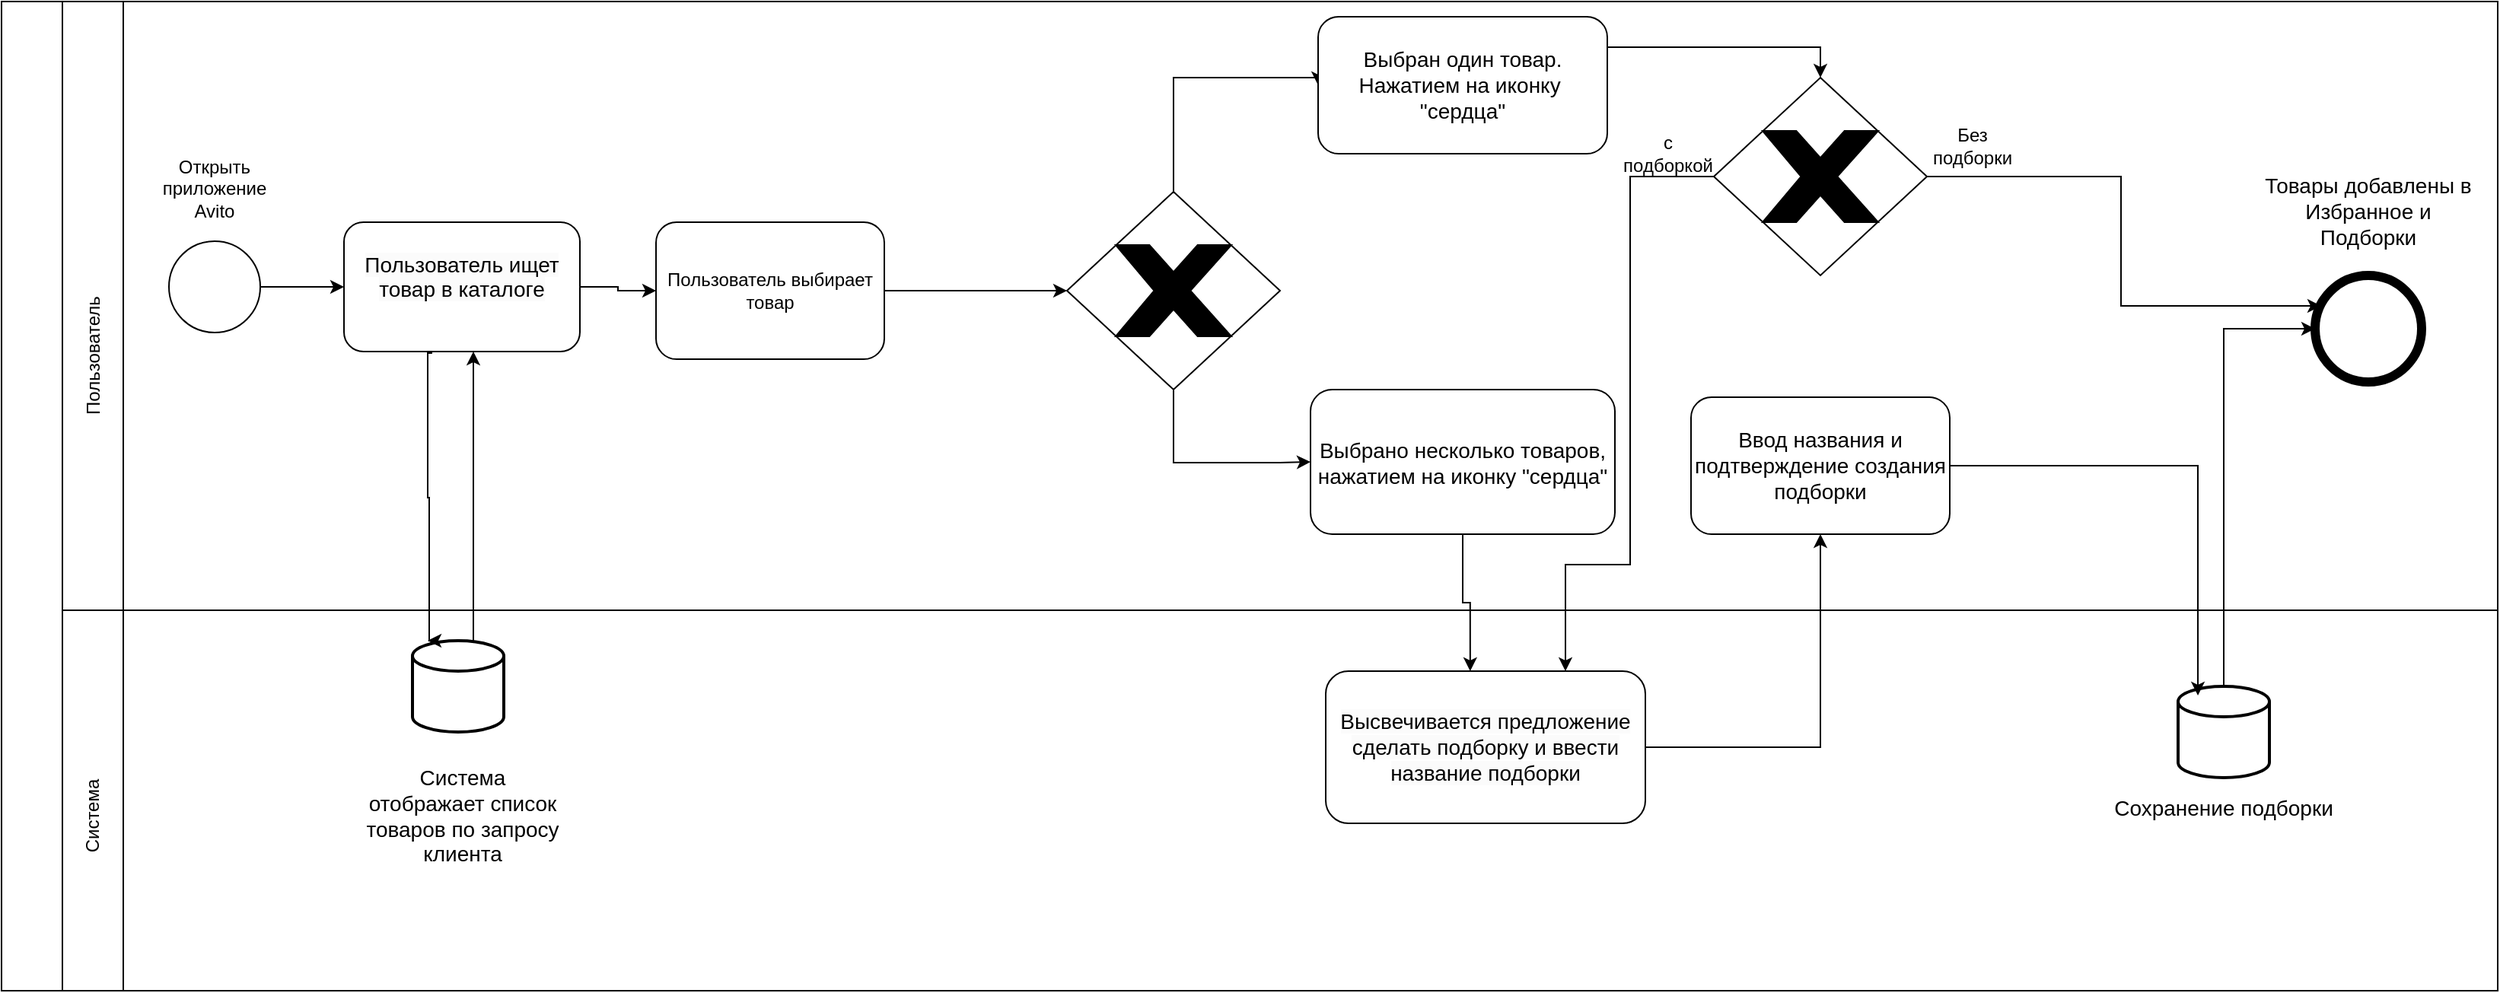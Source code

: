 <mxfile version="24.8.3">
  <diagram name="Страница — 1" id="_qPjMUOOF6_wMfZcRYW1">
    <mxGraphModel dx="2207" dy="3085" grid="1" gridSize="10" guides="1" tooltips="1" connect="1" arrows="1" fold="1" page="1" pageScale="1" pageWidth="827" pageHeight="1169" math="0" shadow="0">
      <root>
        <mxCell id="0" />
        <mxCell id="1" parent="0" />
        <mxCell id="Z16cuhK9gFdG_6a_ukni-32" value="" style="rounded=0;whiteSpace=wrap;html=1;" vertex="1" parent="1">
          <mxGeometry y="-1060" width="1560" height="250" as="geometry" />
        </mxCell>
        <mxCell id="Z16cuhK9gFdG_6a_ukni-33" value="" style="rounded=0;whiteSpace=wrap;html=1;imageAspect=1;" vertex="1" parent="1">
          <mxGeometry y="-1460" width="1560" height="400" as="geometry" />
        </mxCell>
        <mxCell id="Z16cuhK9gFdG_6a_ukni-48" value="" style="edgeStyle=orthogonalEdgeStyle;rounded=0;orthogonalLoop=1;jettySize=auto;html=1;" edge="1" parent="1" source="Z16cuhK9gFdG_6a_ukni-1" target="Z16cuhK9gFdG_6a_ukni-42">
          <mxGeometry relative="1" as="geometry" />
        </mxCell>
        <mxCell id="Z16cuhK9gFdG_6a_ukni-1" value="" style="ellipse;whiteSpace=wrap;html=1;aspect=fixed;" vertex="1" parent="1">
          <mxGeometry x="30" y="-1302.5" width="60" height="60" as="geometry" />
        </mxCell>
        <mxCell id="Z16cuhK9gFdG_6a_ukni-55" style="edgeStyle=orthogonalEdgeStyle;rounded=0;orthogonalLoop=1;jettySize=auto;html=1;entryX=0;entryY=0.5;entryDx=0;entryDy=0;exitX=0.5;exitY=0;exitDx=0;exitDy=0;" edge="1" parent="1" source="Z16cuhK9gFdG_6a_ukni-2" target="Z16cuhK9gFdG_6a_ukni-53">
          <mxGeometry relative="1" as="geometry">
            <Array as="points">
              <mxPoint x="690" y="-1410" />
            </Array>
          </mxGeometry>
        </mxCell>
        <mxCell id="Z16cuhK9gFdG_6a_ukni-57" style="edgeStyle=orthogonalEdgeStyle;rounded=0;orthogonalLoop=1;jettySize=auto;html=1;entryX=0;entryY=0.5;entryDx=0;entryDy=0;exitX=0.5;exitY=1;exitDx=0;exitDy=0;" edge="1" parent="1" source="Z16cuhK9gFdG_6a_ukni-2" target="Z16cuhK9gFdG_6a_ukni-56">
          <mxGeometry relative="1" as="geometry">
            <Array as="points">
              <mxPoint x="690" y="-1157" />
              <mxPoint x="760" y="-1157" />
            </Array>
          </mxGeometry>
        </mxCell>
        <mxCell id="Z16cuhK9gFdG_6a_ukni-2" value="" style="rhombus;whiteSpace=wrap;html=1;" vertex="1" parent="1">
          <mxGeometry x="620" y="-1335" width="140" height="130" as="geometry" />
        </mxCell>
        <mxCell id="Z16cuhK9gFdG_6a_ukni-5" value="" style="verticalLabelPosition=bottom;verticalAlign=top;html=1;shape=mxgraph.basic.x;fillColor=#000000;" vertex="1" parent="1">
          <mxGeometry x="652" y="-1300" width="76" height="60" as="geometry" />
        </mxCell>
        <mxCell id="Z16cuhK9gFdG_6a_ukni-10" style="edgeStyle=orthogonalEdgeStyle;rounded=0;orthogonalLoop=1;jettySize=auto;html=1;entryX=0;entryY=0.5;entryDx=0;entryDy=0;" edge="1" parent="1" source="Z16cuhK9gFdG_6a_ukni-7" target="Z16cuhK9gFdG_6a_ukni-2">
          <mxGeometry relative="1" as="geometry" />
        </mxCell>
        <mxCell id="Z16cuhK9gFdG_6a_ukni-7" value="Пользователь выбирает товар" style="rounded=1;whiteSpace=wrap;html=1;" vertex="1" parent="1">
          <mxGeometry x="350" y="-1315" width="150" height="90" as="geometry" />
        </mxCell>
        <mxCell id="Z16cuhK9gFdG_6a_ukni-21" value="" style="ellipse;whiteSpace=wrap;html=1;aspect=fixed;strokeWidth=6;" vertex="1" parent="1">
          <mxGeometry x="1440" y="-1280" width="70" height="70" as="geometry" />
        </mxCell>
        <mxCell id="Z16cuhK9gFdG_6a_ukni-34" value="" style="rounded=0;whiteSpace=wrap;html=1;" vertex="1" parent="1">
          <mxGeometry x="-40" y="-1460" width="40" height="400" as="geometry" />
        </mxCell>
        <mxCell id="Z16cuhK9gFdG_6a_ukni-35" value="" style="rounded=0;whiteSpace=wrap;html=1;" vertex="1" parent="1">
          <mxGeometry x="-40" y="-1060" width="40" height="250" as="geometry" />
        </mxCell>
        <mxCell id="Z16cuhK9gFdG_6a_ukni-36" value="Система" style="text;html=1;align=center;verticalAlign=middle;whiteSpace=wrap;rounded=0;rotation=270;" vertex="1" parent="1">
          <mxGeometry x="-50" y="-940" width="60" height="30" as="geometry" />
        </mxCell>
        <mxCell id="Z16cuhK9gFdG_6a_ukni-37" value="Пользователь" style="text;html=1;align=center;verticalAlign=middle;whiteSpace=wrap;rounded=0;rotation=270;" vertex="1" parent="1">
          <mxGeometry x="-65" y="-1242.5" width="90" height="30" as="geometry" />
        </mxCell>
        <mxCell id="Z16cuhK9gFdG_6a_ukni-46" style="edgeStyle=orthogonalEdgeStyle;rounded=0;orthogonalLoop=1;jettySize=auto;html=1;" edge="1" parent="1" source="Z16cuhK9gFdG_6a_ukni-39" target="Z16cuhK9gFdG_6a_ukni-42">
          <mxGeometry relative="1" as="geometry">
            <Array as="points">
              <mxPoint x="230" y="-1180" />
              <mxPoint x="230" y="-1180" />
            </Array>
          </mxGeometry>
        </mxCell>
        <mxCell id="Z16cuhK9gFdG_6a_ukni-39" value="" style="strokeWidth=2;html=1;shape=mxgraph.flowchart.database;whiteSpace=wrap;" vertex="1" parent="1">
          <mxGeometry x="190" y="-1040" width="60" height="60" as="geometry" />
        </mxCell>
        <mxCell id="Z16cuhK9gFdG_6a_ukni-40" value="&lt;span style=&quot;font-size: 14px; text-align: left;&quot;&gt;Система отображает список товаров по запросу клиента&lt;/span&gt;" style="text;html=1;align=center;verticalAlign=middle;whiteSpace=wrap;rounded=0;" vertex="1" parent="1">
          <mxGeometry x="157.5" y="-980" width="130" height="110" as="geometry" />
        </mxCell>
        <mxCell id="Z16cuhK9gFdG_6a_ukni-50" value="" style="edgeStyle=orthogonalEdgeStyle;rounded=0;orthogonalLoop=1;jettySize=auto;html=1;" edge="1" parent="1" source="Z16cuhK9gFdG_6a_ukni-42" target="Z16cuhK9gFdG_6a_ukni-7">
          <mxGeometry relative="1" as="geometry" />
        </mxCell>
        <mxCell id="Z16cuhK9gFdG_6a_ukni-42" value="&#xa;&lt;span style=&quot;color: rgb(0, 0, 0); font-family: Helvetica; font-size: 14px; font-style: normal; font-variant-ligatures: normal; font-variant-caps: normal; font-weight: 400; letter-spacing: normal; orphans: 2; text-align: left; text-indent: 0px; text-transform: none; widows: 2; word-spacing: 0px; -webkit-text-stroke-width: 0px; white-space: normal; background-color: rgb(251, 251, 251); text-decoration-thickness: initial; text-decoration-style: initial; text-decoration-color: initial; display: inline !important; float: none;&quot;&gt;Пользователь ищет товар в каталоге&lt;/span&gt;&#xa;&#xa;" style="rounded=1;whiteSpace=wrap;html=1;" vertex="1" parent="1">
          <mxGeometry x="145" y="-1315" width="155" height="85" as="geometry" />
        </mxCell>
        <mxCell id="Z16cuhK9gFdG_6a_ukni-43" style="edgeStyle=orthogonalEdgeStyle;rounded=0;orthogonalLoop=1;jettySize=auto;html=1;entryX=0.5;entryY=0;entryDx=0;entryDy=0;entryPerimeter=0;" edge="1" parent="1">
          <mxGeometry relative="1" as="geometry">
            <mxPoint x="202.5" y="-1230" as="sourcePoint" />
            <mxPoint x="200" y="-1040" as="targetPoint" />
            <Array as="points">
              <mxPoint x="203" y="-1229" />
              <mxPoint x="200" y="-1229" />
              <mxPoint x="200" y="-1134" />
              <mxPoint x="201" y="-1134" />
            </Array>
          </mxGeometry>
        </mxCell>
        <mxCell id="Z16cuhK9gFdG_6a_ukni-49" value="Открыть приложение Avito" style="text;html=1;align=center;verticalAlign=middle;whiteSpace=wrap;rounded=0;" vertex="1" parent="1">
          <mxGeometry x="15" y="-1360" width="90" height="45" as="geometry" />
        </mxCell>
        <mxCell id="Z16cuhK9gFdG_6a_ukni-79" style="edgeStyle=orthogonalEdgeStyle;rounded=0;orthogonalLoop=1;jettySize=auto;html=1;entryX=0.5;entryY=0;entryDx=0;entryDy=0;" edge="1" parent="1" source="Z16cuhK9gFdG_6a_ukni-53" target="Z16cuhK9gFdG_6a_ukni-77">
          <mxGeometry relative="1" as="geometry">
            <Array as="points">
              <mxPoint x="1115" y="-1430" />
            </Array>
          </mxGeometry>
        </mxCell>
        <mxCell id="Z16cuhK9gFdG_6a_ukni-53" value="&lt;br&gt;&lt;span style=&quot;forced-color-adjust: none; color: rgb(0, 0, 0); font-family: Helvetica; font-size: 14px; font-style: normal; font-variant-ligatures: normal; font-variant-caps: normal; font-weight: 400; letter-spacing: normal; orphans: 2; text-align: left; text-indent: 0px; text-transform: none; widows: 2; word-spacing: 0px; -webkit-text-stroke-width: 0px; white-space: normal; background-color: initial; text-decoration-thickness: initial; text-decoration-style: initial; text-decoration-color: initial;&quot;&gt;Выбран один товар. Нажатием на иконку&amp;nbsp; &quot;сердца&quot;&lt;/span&gt;&lt;div&gt;&lt;br&gt;&lt;/div&gt;" style="rounded=1;whiteSpace=wrap;html=1;" vertex="1" parent="1">
          <mxGeometry x="785" y="-1450" width="190" height="90" as="geometry" />
        </mxCell>
        <mxCell id="Z16cuhK9gFdG_6a_ukni-60" style="edgeStyle=orthogonalEdgeStyle;rounded=0;orthogonalLoop=1;jettySize=auto;html=1;entryX=0.452;entryY=0;entryDx=0;entryDy=0;entryPerimeter=0;" edge="1" parent="1" source="Z16cuhK9gFdG_6a_ukni-56" target="Z16cuhK9gFdG_6a_ukni-58">
          <mxGeometry relative="1" as="geometry" />
        </mxCell>
        <mxCell id="Z16cuhK9gFdG_6a_ukni-56" value="&lt;span style=&quot;font-size: 14px; text-align: left; background-color: initial;&quot;&gt;Выбрано несколько товаров, нажатием на иконку&amp;nbsp;&lt;/span&gt;&lt;span style=&quot;font-size: 14px; text-align: left;&quot;&gt;&quot;сердца&quot;&lt;/span&gt;" style="rounded=1;whiteSpace=wrap;html=1;" vertex="1" parent="1">
          <mxGeometry x="780" y="-1205" width="200" height="95" as="geometry" />
        </mxCell>
        <mxCell id="Z16cuhK9gFdG_6a_ukni-62" style="edgeStyle=orthogonalEdgeStyle;rounded=0;orthogonalLoop=1;jettySize=auto;html=1;" edge="1" parent="1" source="Z16cuhK9gFdG_6a_ukni-58" target="Z16cuhK9gFdG_6a_ukni-61">
          <mxGeometry relative="1" as="geometry" />
        </mxCell>
        <mxCell id="Z16cuhK9gFdG_6a_ukni-58" value="&lt;br&gt;&lt;span style=&quot;color: rgb(0, 0, 0); font-family: Helvetica; font-size: 14px; font-style: normal; font-variant-ligatures: normal; font-variant-caps: normal; font-weight: 400; letter-spacing: normal; orphans: 2; text-align: left; text-indent: 0px; text-transform: none; widows: 2; word-spacing: 0px; -webkit-text-stroke-width: 0px; white-space: normal; background-color: rgb(251, 251, 251); text-decoration-thickness: initial; text-decoration-style: initial; text-decoration-color: initial; display: inline !important; float: none;&quot;&gt;Высвечивается предложение сделать подборку и ввести название подборки&lt;/span&gt;&lt;div&gt;&lt;br&gt;&lt;/div&gt;" style="rounded=1;whiteSpace=wrap;html=1;" vertex="1" parent="1">
          <mxGeometry x="790" y="-1020" width="210" height="100" as="geometry" />
        </mxCell>
        <mxCell id="Z16cuhK9gFdG_6a_ukni-61" value="&lt;span style=&quot;font-size: 14px; text-align: left;&quot;&gt;Ввод названия и подтверждение создания подборки&lt;/span&gt;" style="rounded=1;whiteSpace=wrap;html=1;" vertex="1" parent="1">
          <mxGeometry x="1030" y="-1200" width="170" height="90" as="geometry" />
        </mxCell>
        <mxCell id="Z16cuhK9gFdG_6a_ukni-69" style="edgeStyle=orthogonalEdgeStyle;rounded=0;orthogonalLoop=1;jettySize=auto;html=1;entryX=0;entryY=0.5;entryDx=0;entryDy=0;" edge="1" parent="1" source="Z16cuhK9gFdG_6a_ukni-64" target="Z16cuhK9gFdG_6a_ukni-21">
          <mxGeometry relative="1" as="geometry">
            <Array as="points">
              <mxPoint x="1380" y="-1245" />
            </Array>
          </mxGeometry>
        </mxCell>
        <mxCell id="Z16cuhK9gFdG_6a_ukni-64" value="" style="strokeWidth=2;html=1;shape=mxgraph.flowchart.database;whiteSpace=wrap;" vertex="1" parent="1">
          <mxGeometry x="1350" y="-1010" width="60" height="60" as="geometry" />
        </mxCell>
        <mxCell id="Z16cuhK9gFdG_6a_ukni-65" style="edgeStyle=orthogonalEdgeStyle;rounded=0;orthogonalLoop=1;jettySize=auto;html=1;entryX=0.217;entryY=0.1;entryDx=0;entryDy=0;entryPerimeter=0;" edge="1" parent="1" source="Z16cuhK9gFdG_6a_ukni-61" target="Z16cuhK9gFdG_6a_ukni-64">
          <mxGeometry relative="1" as="geometry" />
        </mxCell>
        <mxCell id="Z16cuhK9gFdG_6a_ukni-66" value="&lt;span style=&quot;font-size: 14px; text-align: left;&quot;&gt;Сохранение подборки&lt;/span&gt;" style="text;html=1;align=center;verticalAlign=middle;whiteSpace=wrap;rounded=0;" vertex="1" parent="1">
          <mxGeometry x="1305" y="-950" width="150" height="40" as="geometry" />
        </mxCell>
        <mxCell id="Z16cuhK9gFdG_6a_ukni-68" value="&lt;div style=&quot;&quot;&gt;&lt;span style=&quot;background-color: initial; font-size: 14px;&quot;&gt;Товары добавлены в Избранное и Подборки&lt;/span&gt;&lt;/div&gt;" style="text;html=1;align=center;verticalAlign=middle;whiteSpace=wrap;rounded=0;" vertex="1" parent="1">
          <mxGeometry x="1405" y="-1360" width="140" height="75" as="geometry" />
        </mxCell>
        <mxCell id="Z16cuhK9gFdG_6a_ukni-76" value="" style="rounded=0;whiteSpace=wrap;html=1;" vertex="1" parent="1">
          <mxGeometry x="-80" y="-1460" width="40" height="650" as="geometry" />
        </mxCell>
        <mxCell id="Z16cuhK9gFdG_6a_ukni-82" style="edgeStyle=orthogonalEdgeStyle;rounded=0;orthogonalLoop=1;jettySize=auto;html=1;entryX=0.75;entryY=0;entryDx=0;entryDy=0;" edge="1" parent="1" source="Z16cuhK9gFdG_6a_ukni-77" target="Z16cuhK9gFdG_6a_ukni-58">
          <mxGeometry relative="1" as="geometry">
            <Array as="points">
              <mxPoint x="990" y="-1345" />
              <mxPoint x="990" y="-1090" />
              <mxPoint x="948" y="-1090" />
            </Array>
          </mxGeometry>
        </mxCell>
        <mxCell id="Z16cuhK9gFdG_6a_ukni-77" value="" style="rhombus;whiteSpace=wrap;html=1;" vertex="1" parent="1">
          <mxGeometry x="1045" y="-1410" width="140" height="130" as="geometry" />
        </mxCell>
        <mxCell id="Z16cuhK9gFdG_6a_ukni-78" value="" style="verticalLabelPosition=bottom;verticalAlign=top;html=1;shape=mxgraph.basic.x;fillColor=#000000;" vertex="1" parent="1">
          <mxGeometry x="1077" y="-1375" width="76" height="60" as="geometry" />
        </mxCell>
        <mxCell id="Z16cuhK9gFdG_6a_ukni-83" style="edgeStyle=orthogonalEdgeStyle;rounded=0;orthogonalLoop=1;jettySize=auto;html=1;entryX=0.057;entryY=0.286;entryDx=0;entryDy=0;entryPerimeter=0;" edge="1" parent="1" source="Z16cuhK9gFdG_6a_ukni-77" target="Z16cuhK9gFdG_6a_ukni-21">
          <mxGeometry relative="1" as="geometry" />
        </mxCell>
        <mxCell id="Z16cuhK9gFdG_6a_ukni-84" value="Без подборки" style="text;html=1;align=center;verticalAlign=middle;whiteSpace=wrap;rounded=0;" vertex="1" parent="1">
          <mxGeometry x="1185" y="-1380" width="60" height="30" as="geometry" />
        </mxCell>
        <mxCell id="Z16cuhK9gFdG_6a_ukni-85" value="с подборкой" style="text;html=1;align=center;verticalAlign=middle;whiteSpace=wrap;rounded=0;" vertex="1" parent="1">
          <mxGeometry x="985" y="-1375" width="60" height="30" as="geometry" />
        </mxCell>
      </root>
    </mxGraphModel>
  </diagram>
</mxfile>
